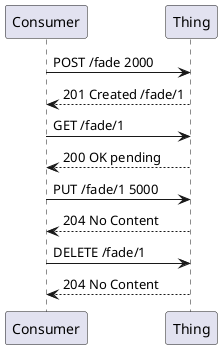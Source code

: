 @startuml

Consumer -> Thing: POST /fade 2000
Thing --> Consumer: 201 Created /fade/1 

Consumer -> Thing: GET /fade/1
Thing --> Consumer: 200 OK pending

Consumer -> Thing: PUT /fade/1 5000
Thing --> Consumer: 204 No Content

Consumer -> Thing: DELETE /fade/1
Thing --> Consumer: 204 No Content

@enduml